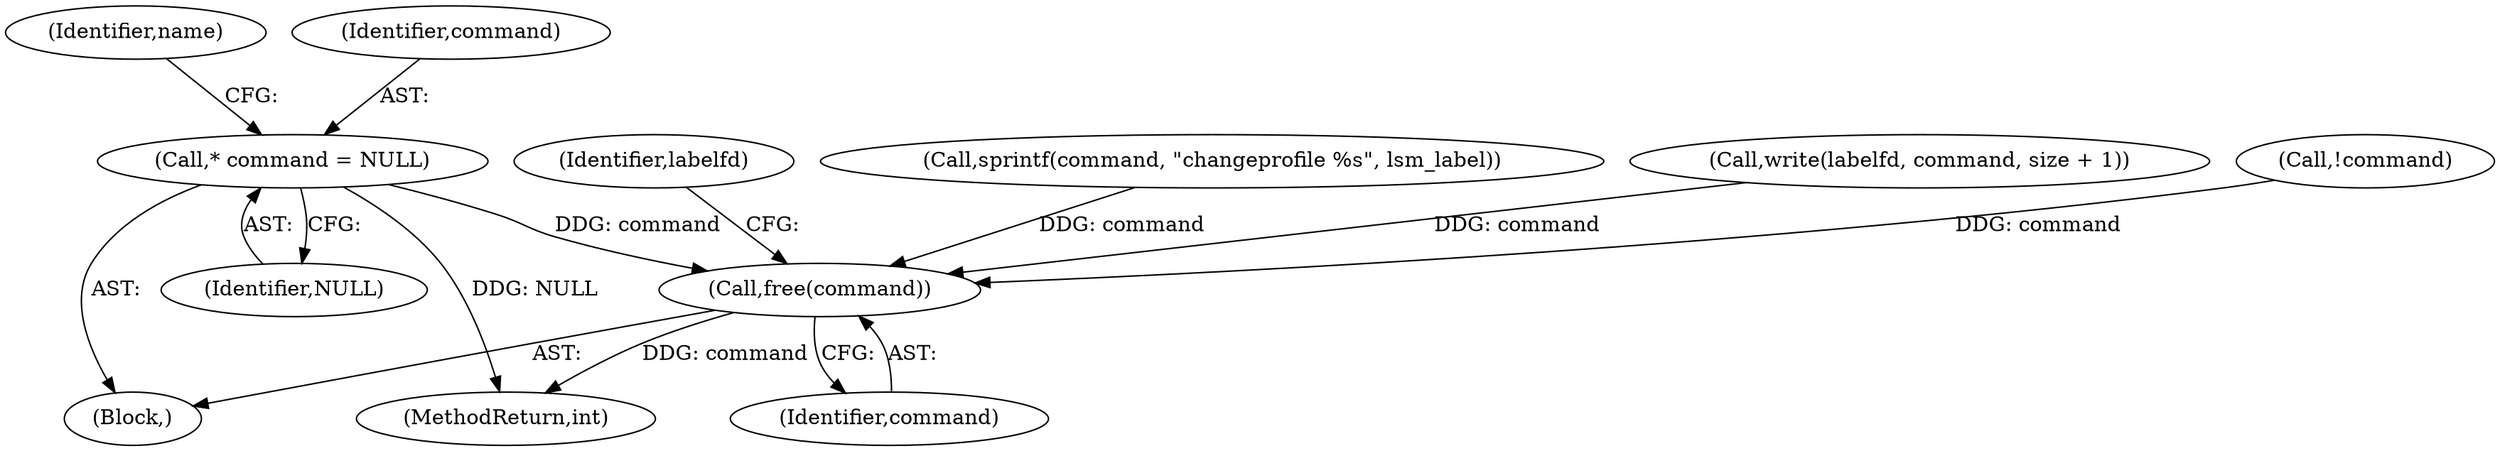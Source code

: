 digraph "1_lxc_81f466d05f2a89cb4f122ef7f593ff3f279b165c_0@del" {
"1000117" [label="(Call,* command = NULL)"];
"1000276" [label="(Call,free(command))"];
"1000121" [label="(Identifier,name)"];
"1000287" [label="(MethodReturn,int)"];
"1000280" [label="(Identifier,labelfd)"];
"1000206" [label="(Call,sprintf(command, \"changeprofile %s\", lsm_label))"];
"1000224" [label="(Call,write(labelfd, command, size + 1))"];
"1000276" [label="(Call,free(command))"];
"1000277" [label="(Identifier,command)"];
"1000119" [label="(Identifier,NULL)"];
"1000194" [label="(Call,!command)"];
"1000105" [label="(Block,)"];
"1000118" [label="(Identifier,command)"];
"1000117" [label="(Call,* command = NULL)"];
"1000117" -> "1000105"  [label="AST: "];
"1000117" -> "1000119"  [label="CFG: "];
"1000118" -> "1000117"  [label="AST: "];
"1000119" -> "1000117"  [label="AST: "];
"1000121" -> "1000117"  [label="CFG: "];
"1000117" -> "1000287"  [label="DDG: NULL"];
"1000117" -> "1000276"  [label="DDG: command"];
"1000276" -> "1000105"  [label="AST: "];
"1000276" -> "1000277"  [label="CFG: "];
"1000277" -> "1000276"  [label="AST: "];
"1000280" -> "1000276"  [label="CFG: "];
"1000276" -> "1000287"  [label="DDG: command"];
"1000224" -> "1000276"  [label="DDG: command"];
"1000194" -> "1000276"  [label="DDG: command"];
"1000206" -> "1000276"  [label="DDG: command"];
}
